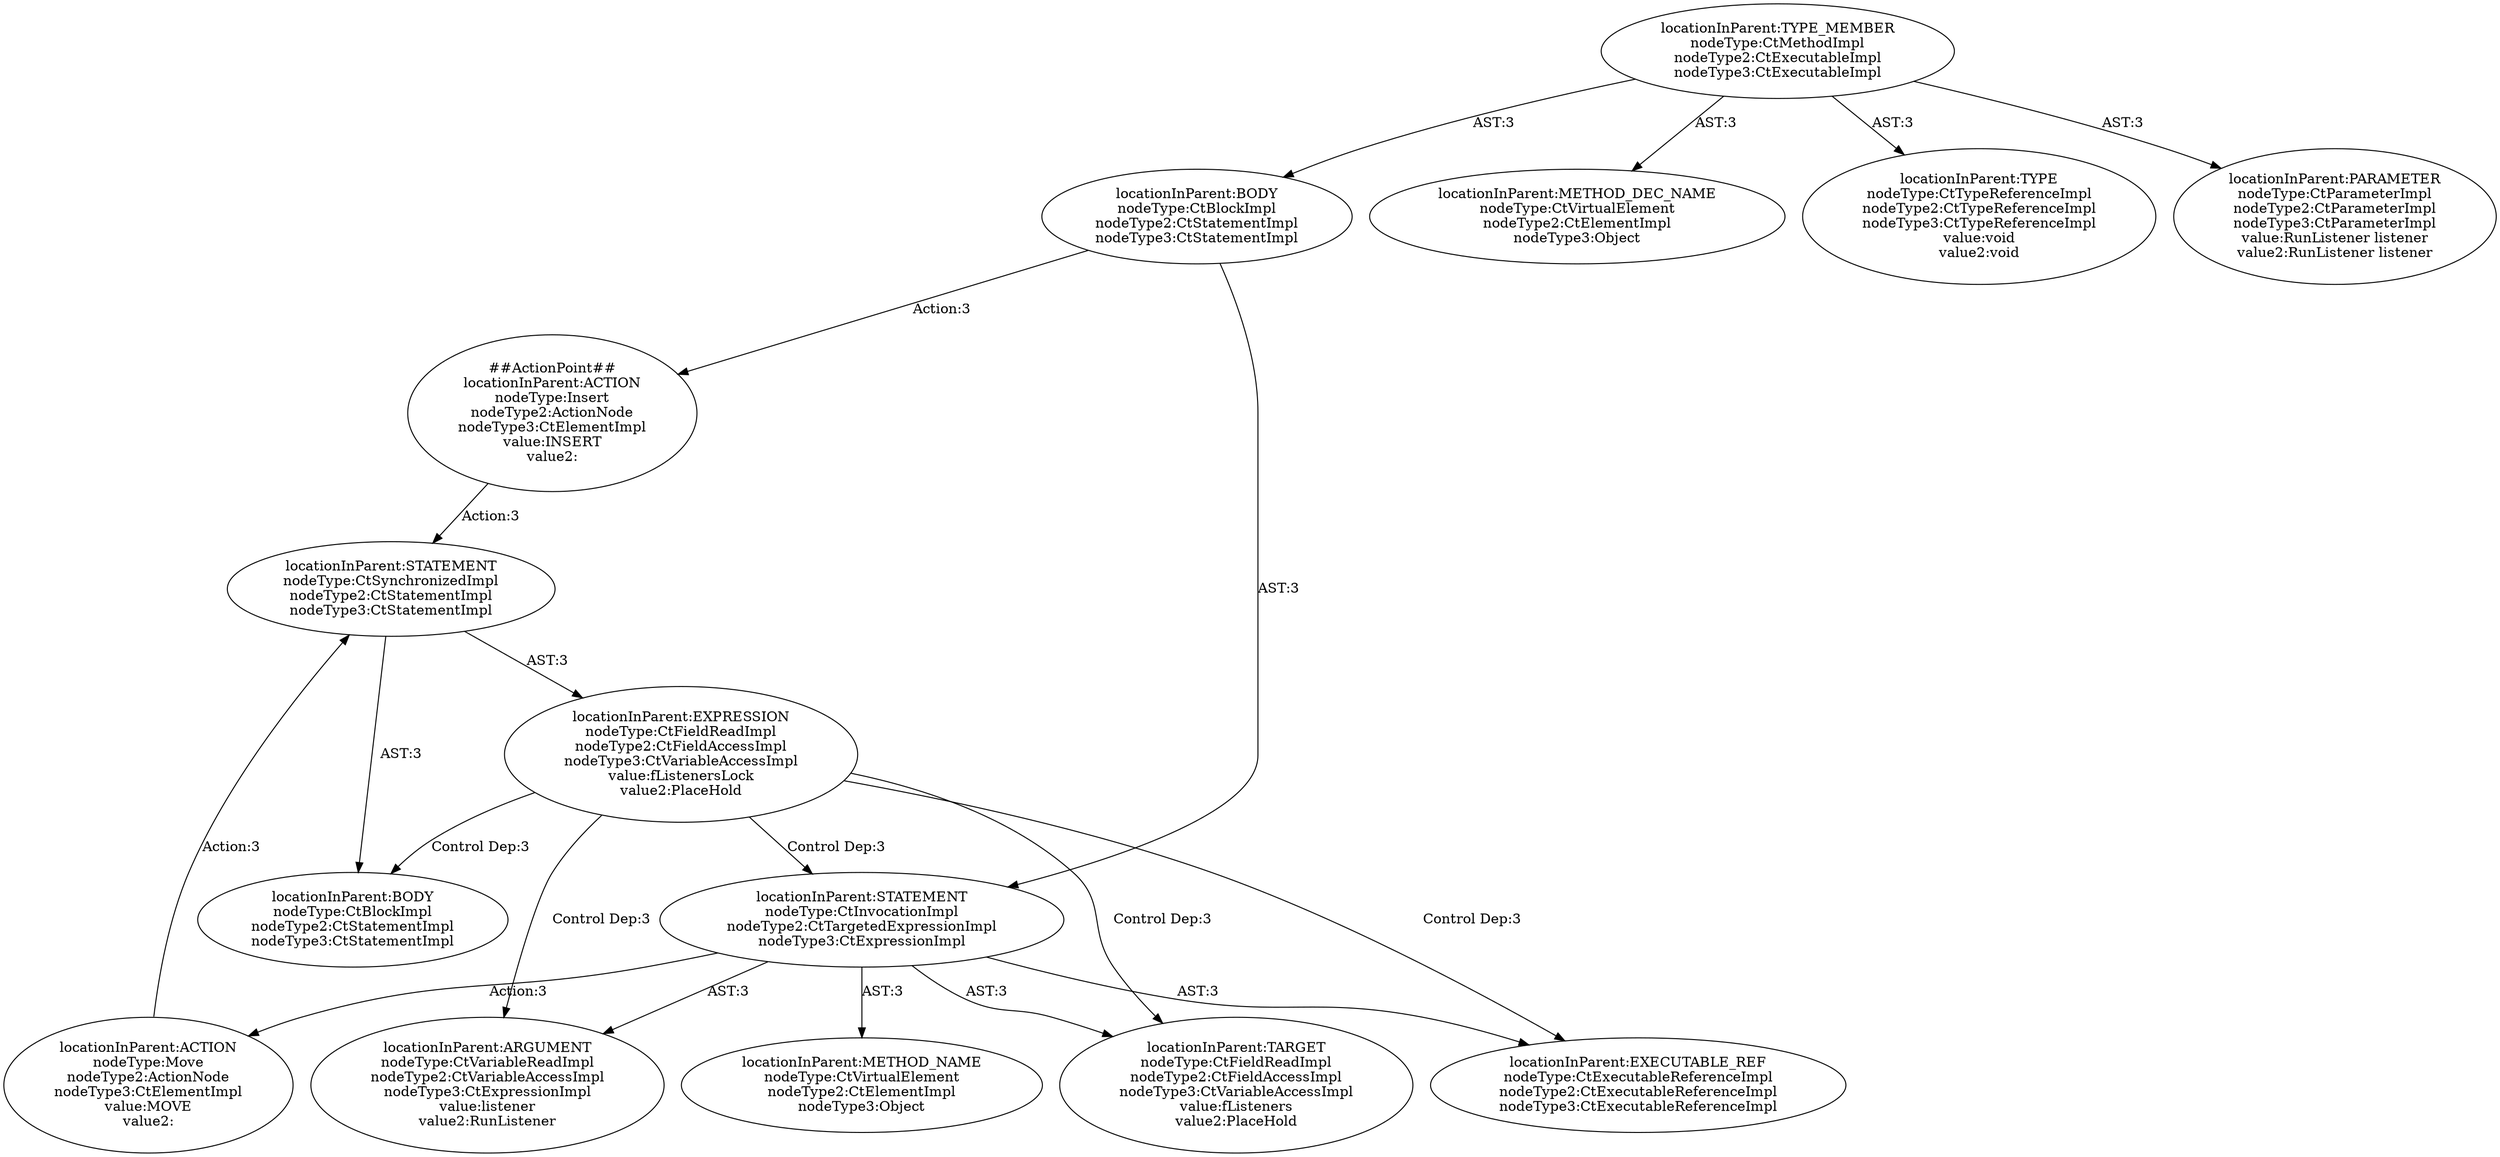 digraph "Pattern" {
0 [label="##ActionPoint##
locationInParent:ACTION
nodeType:Insert
nodeType2:ActionNode
nodeType3:CtElementImpl
value:INSERT
value2:" shape=ellipse]
1 [label="locationInParent:BODY
nodeType:CtBlockImpl
nodeType2:CtStatementImpl
nodeType3:CtStatementImpl" shape=ellipse]
2 [label="locationInParent:TYPE_MEMBER
nodeType:CtMethodImpl
nodeType2:CtExecutableImpl
nodeType3:CtExecutableImpl" shape=ellipse]
3 [label="locationInParent:METHOD_DEC_NAME
nodeType:CtVirtualElement
nodeType2:CtElementImpl
nodeType3:Object" shape=ellipse]
4 [label="locationInParent:TYPE
nodeType:CtTypeReferenceImpl
nodeType2:CtTypeReferenceImpl
nodeType3:CtTypeReferenceImpl
value:void
value2:void" shape=ellipse]
5 [label="locationInParent:PARAMETER
nodeType:CtParameterImpl
nodeType2:CtParameterImpl
nodeType3:CtParameterImpl
value:RunListener listener
value2:RunListener listener" shape=ellipse]
6 [label="locationInParent:STATEMENT
nodeType:CtInvocationImpl
nodeType2:CtTargetedExpressionImpl
nodeType3:CtExpressionImpl" shape=ellipse]
7 [label="locationInParent:EXPRESSION
nodeType:CtFieldReadImpl
nodeType2:CtFieldAccessImpl
nodeType3:CtVariableAccessImpl
value:fListenersLock
value2:PlaceHold" shape=ellipse]
8 [label="locationInParent:STATEMENT
nodeType:CtSynchronizedImpl
nodeType2:CtStatementImpl
nodeType3:CtStatementImpl" shape=ellipse]
9 [label="locationInParent:BODY
nodeType:CtBlockImpl
nodeType2:CtStatementImpl
nodeType3:CtStatementImpl" shape=ellipse]
10 [label="locationInParent:METHOD_NAME
nodeType:CtVirtualElement
nodeType2:CtElementImpl
nodeType3:Object" shape=ellipse]
11 [label="locationInParent:TARGET
nodeType:CtFieldReadImpl
nodeType2:CtFieldAccessImpl
nodeType3:CtVariableAccessImpl
value:fListeners
value2:PlaceHold" shape=ellipse]
12 [label="locationInParent:EXECUTABLE_REF
nodeType:CtExecutableReferenceImpl
nodeType2:CtExecutableReferenceImpl
nodeType3:CtExecutableReferenceImpl" shape=ellipse]
13 [label="locationInParent:ARGUMENT
nodeType:CtVariableReadImpl
nodeType2:CtVariableAccessImpl
nodeType3:CtExpressionImpl
value:listener
value2:RunListener" shape=ellipse]
14 [label="locationInParent:ACTION
nodeType:Move
nodeType2:ActionNode
nodeType3:CtElementImpl
value:MOVE
value2:" shape=ellipse]
0 -> 8 [label="Action:3"];
1 -> 0 [label="Action:3"];
1 -> 6 [label="AST:3"];
2 -> 1 [label="AST:3"];
2 -> 3 [label="AST:3"];
2 -> 4 [label="AST:3"];
2 -> 5 [label="AST:3"];
6 -> 10 [label="AST:3"];
6 -> 11 [label="AST:3"];
6 -> 12 [label="AST:3"];
6 -> 13 [label="AST:3"];
6 -> 14 [label="Action:3"];
7 -> 6 [label="Control Dep:3"];
7 -> 9 [label="Control Dep:3"];
7 -> 12 [label="Control Dep:3"];
7 -> 11 [label="Control Dep:3"];
7 -> 13 [label="Control Dep:3"];
8 -> 7 [label="AST:3"];
8 -> 9 [label="AST:3"];
14 -> 8 [label="Action:3"];
}